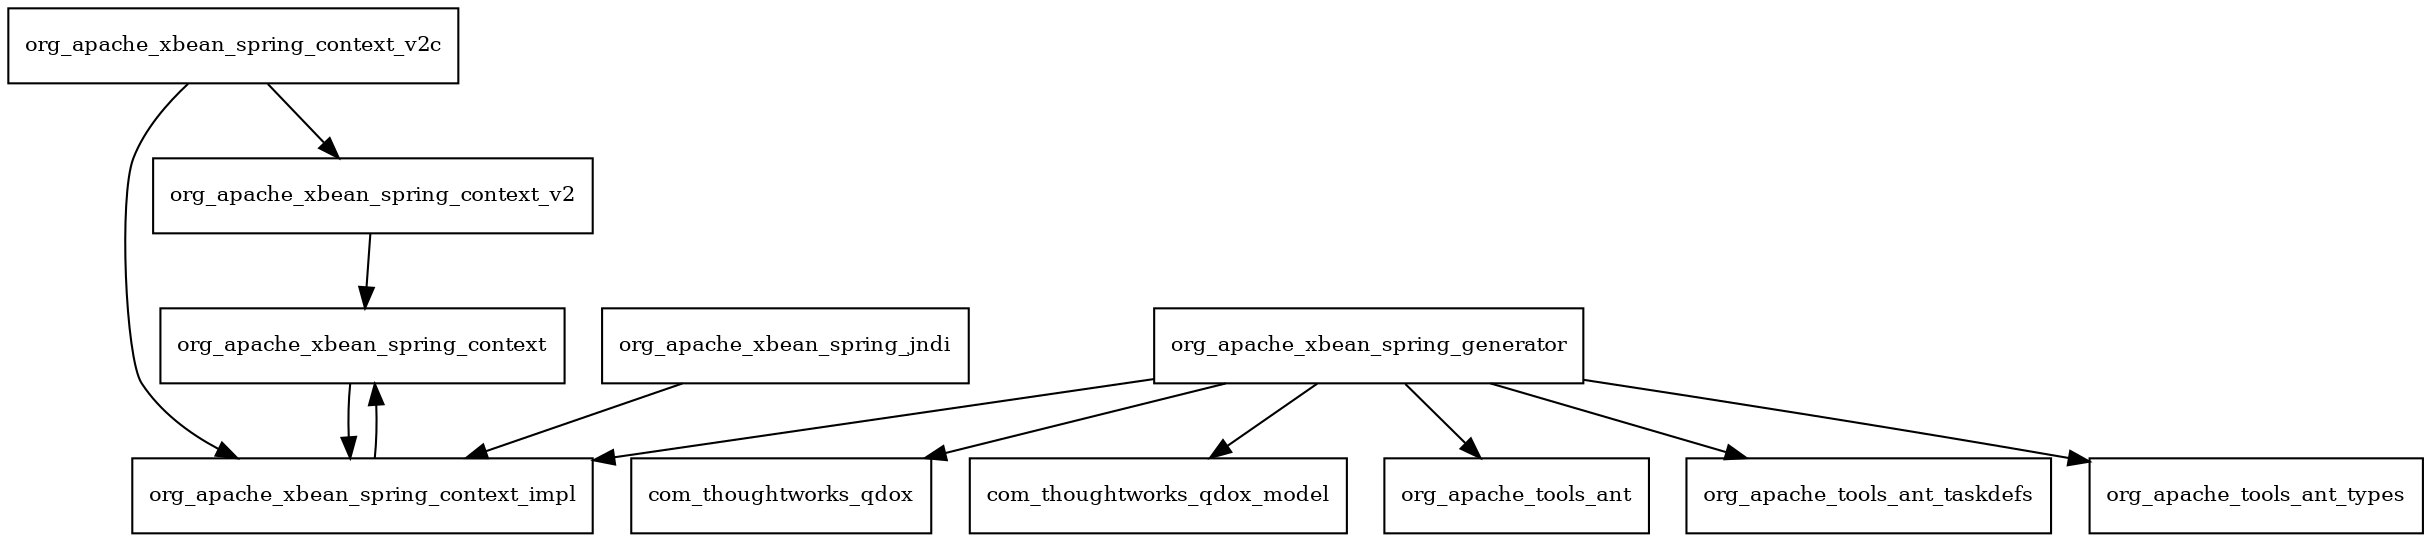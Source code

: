 digraph xbean_spring_4_9_package_dependencies {
  node [shape = box, fontsize=10.0];
  org_apache_xbean_spring_context -> org_apache_xbean_spring_context_impl;
  org_apache_xbean_spring_context_impl -> org_apache_xbean_spring_context;
  org_apache_xbean_spring_context_v2 -> org_apache_xbean_spring_context;
  org_apache_xbean_spring_context_v2c -> org_apache_xbean_spring_context_impl;
  org_apache_xbean_spring_context_v2c -> org_apache_xbean_spring_context_v2;
  org_apache_xbean_spring_generator -> com_thoughtworks_qdox;
  org_apache_xbean_spring_generator -> com_thoughtworks_qdox_model;
  org_apache_xbean_spring_generator -> org_apache_tools_ant;
  org_apache_xbean_spring_generator -> org_apache_tools_ant_taskdefs;
  org_apache_xbean_spring_generator -> org_apache_tools_ant_types;
  org_apache_xbean_spring_generator -> org_apache_xbean_spring_context_impl;
  org_apache_xbean_spring_jndi -> org_apache_xbean_spring_context_impl;
}
